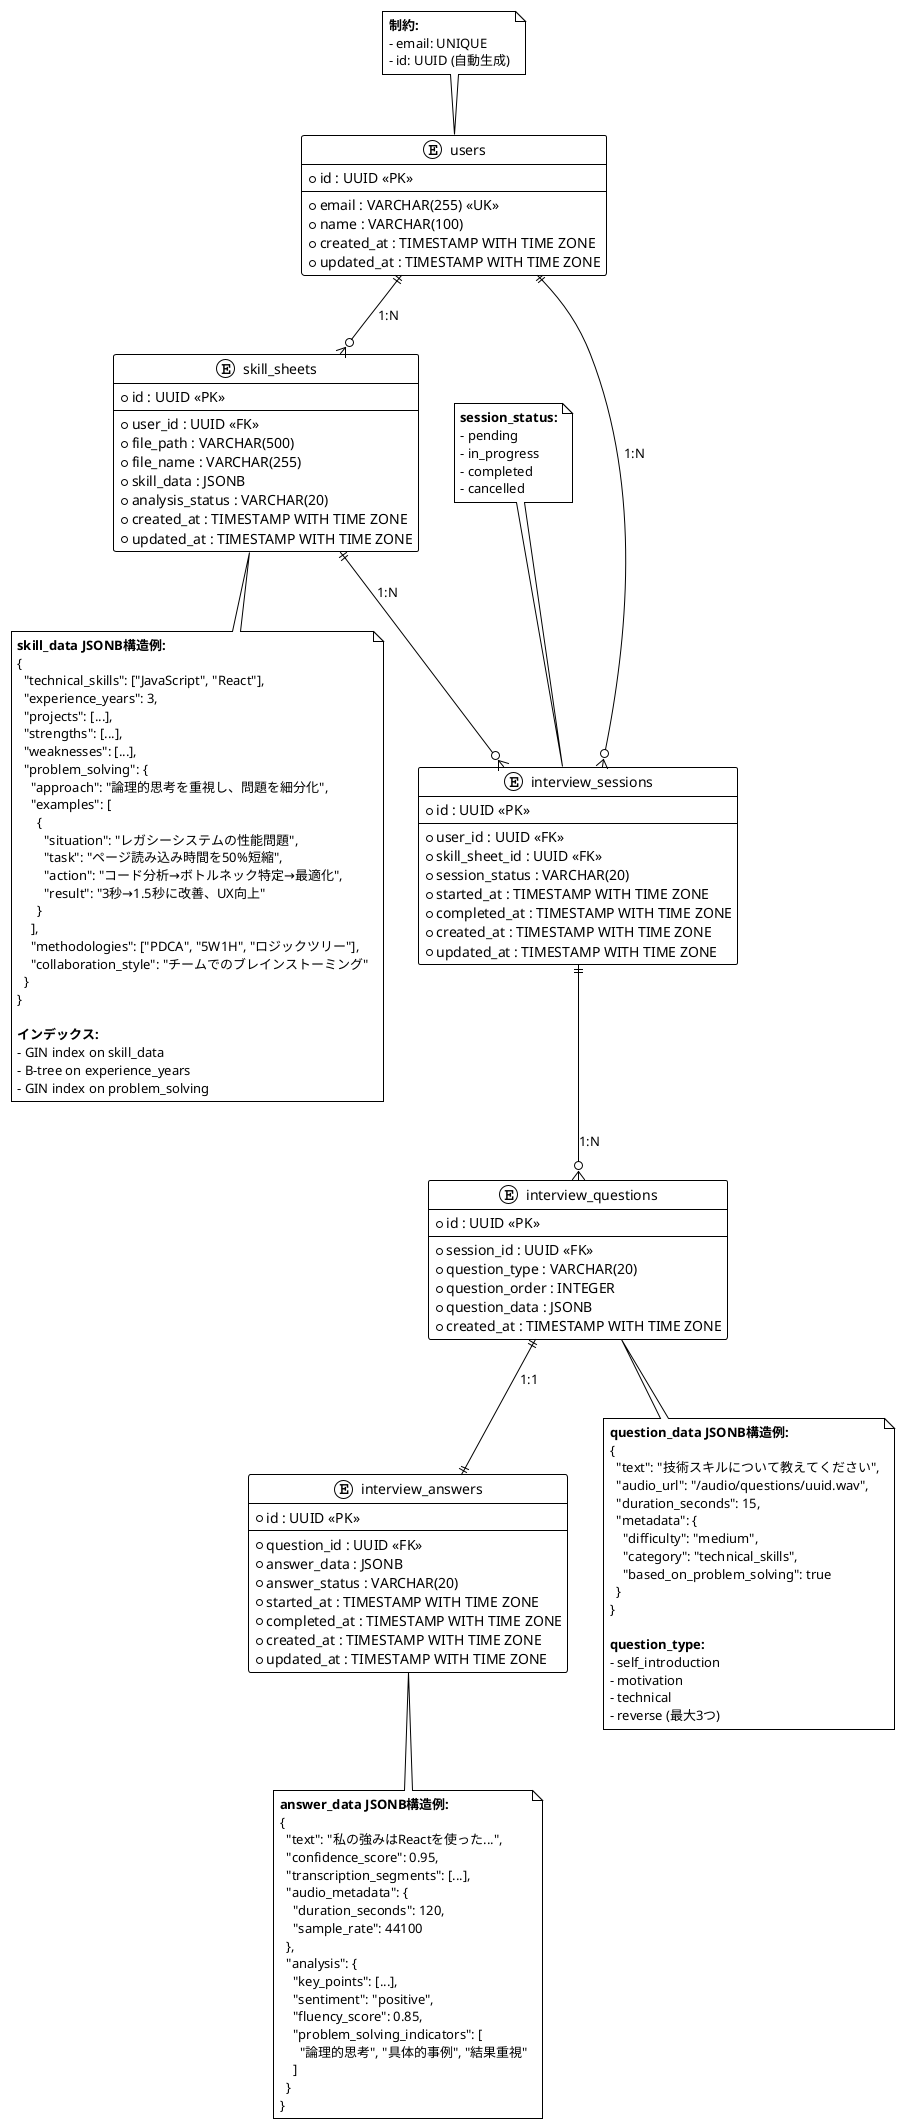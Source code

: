 @startuml
!theme plain

entity "users" as users {
  * id : UUID <<PK>>
  --
  * email : VARCHAR(255) <<UK>>
  * name : VARCHAR(100)
  * created_at : TIMESTAMP WITH TIME ZONE
  * updated_at : TIMESTAMP WITH TIME ZONE
}

entity "skill_sheets" as skill_sheets {
  * id : UUID <<PK>>
  --
  * user_id : UUID <<FK>>
  * file_path : VARCHAR(500)
  * file_name : VARCHAR(255)
  * skill_data : JSONB
  * analysis_status : VARCHAR(20)
  * created_at : TIMESTAMP WITH TIME ZONE
  * updated_at : TIMESTAMP WITH TIME ZONE
}

entity "interview_sessions" as interview_sessions {
  * id : UUID <<PK>>
  --
  * user_id : UUID <<FK>>
  * skill_sheet_id : UUID <<FK>>
  * session_status : VARCHAR(20)
  * started_at : TIMESTAMP WITH TIME ZONE
  * completed_at : TIMESTAMP WITH TIME ZONE
  * created_at : TIMESTAMP WITH TIME ZONE
  * updated_at : TIMESTAMP WITH TIME ZONE
}

entity "interview_questions" as interview_questions {
  * id : UUID <<PK>>
  --
  * session_id : UUID <<FK>>
  * question_type : VARCHAR(20)
  * question_order : INTEGER
  * question_data : JSONB
  * created_at : TIMESTAMP WITH TIME ZONE
}

entity "interview_answers" as interview_answers {
  * id : UUID <<PK>>
  --
  * question_id : UUID <<FK>>
  * answer_data : JSONB
  * answer_status : VARCHAR(20)
  * started_at : TIMESTAMP WITH TIME ZONE
  * completed_at : TIMESTAMP WITH TIME ZONE
  * created_at : TIMESTAMP WITH TIME ZONE
  * updated_at : TIMESTAMP WITH TIME ZONE
}

' リレーションシップ
users ||--o{ skill_sheets : "1:N"
users ||--o{ interview_sessions : "1:N"
skill_sheets ||--o{ interview_sessions : "1:N"
interview_sessions ||--o{ interview_questions : "1:N"
interview_questions ||--|| interview_answers : "1:1"

' 制約とインデックス情報
note bottom of skill_sheets
  **skill_data JSONB構造例:**
  {
    "technical_skills": ["JavaScript", "React"],
    "experience_years": 3,
    "projects": [...],
    "strengths": [...],
    "weaknesses": [...],
    "problem_solving": {
      "approach": "論理的思考を重視し、問題を細分化",
      "examples": [
        {
          "situation": "レガシーシステムの性能問題",
          "task": "ページ読み込み時間を50%短縮",
          "action": "コード分析→ボトルネック特定→最適化",
          "result": "3秒→1.5秒に改善、UX向上"
        }
      ],
      "methodologies": ["PDCA", "5W1H", "ロジックツリー"],
      "collaboration_style": "チームでのブレインストーミング"
    }
  }
  
  **インデックス:**
  - GIN index on skill_data
  - B-tree on experience_years
  - GIN index on problem_solving
end note

note bottom of interview_questions
  **question_data JSONB構造例:**
  {
    "text": "技術スキルについて教えてください",
    "audio_url": "/audio/questions/uuid.wav",
    "duration_seconds": 15,
    "metadata": {
      "difficulty": "medium",
      "category": "technical_skills",
      "based_on_problem_solving": true
    }
  }
  
  **question_type:**
  - self_introduction
  - motivation
  - technical
  - reverse (最大3つ)
end note

note bottom of interview_answers
  **answer_data JSONB構造例:**
  {
    "text": "私の強みはReactを使った...",
    "confidence_score": 0.95,
    "transcription_segments": [...],
    "audio_metadata": {
      "duration_seconds": 120,
      "sample_rate": 44100
    },
    "analysis": {
      "key_points": [...],
      "sentiment": "positive",
      "fluency_score": 0.85,
      "problem_solving_indicators": [
        "論理的思考", "具体的事例", "結果重視"
      ]
    }
  }
end note

note top of users
  **制約:**
  - email: UNIQUE
  - id: UUID (自動生成)
end note

note top of interview_sessions
  **session_status:**
  - pending
  - in_progress
  - completed
  - cancelled
end note

@enduml